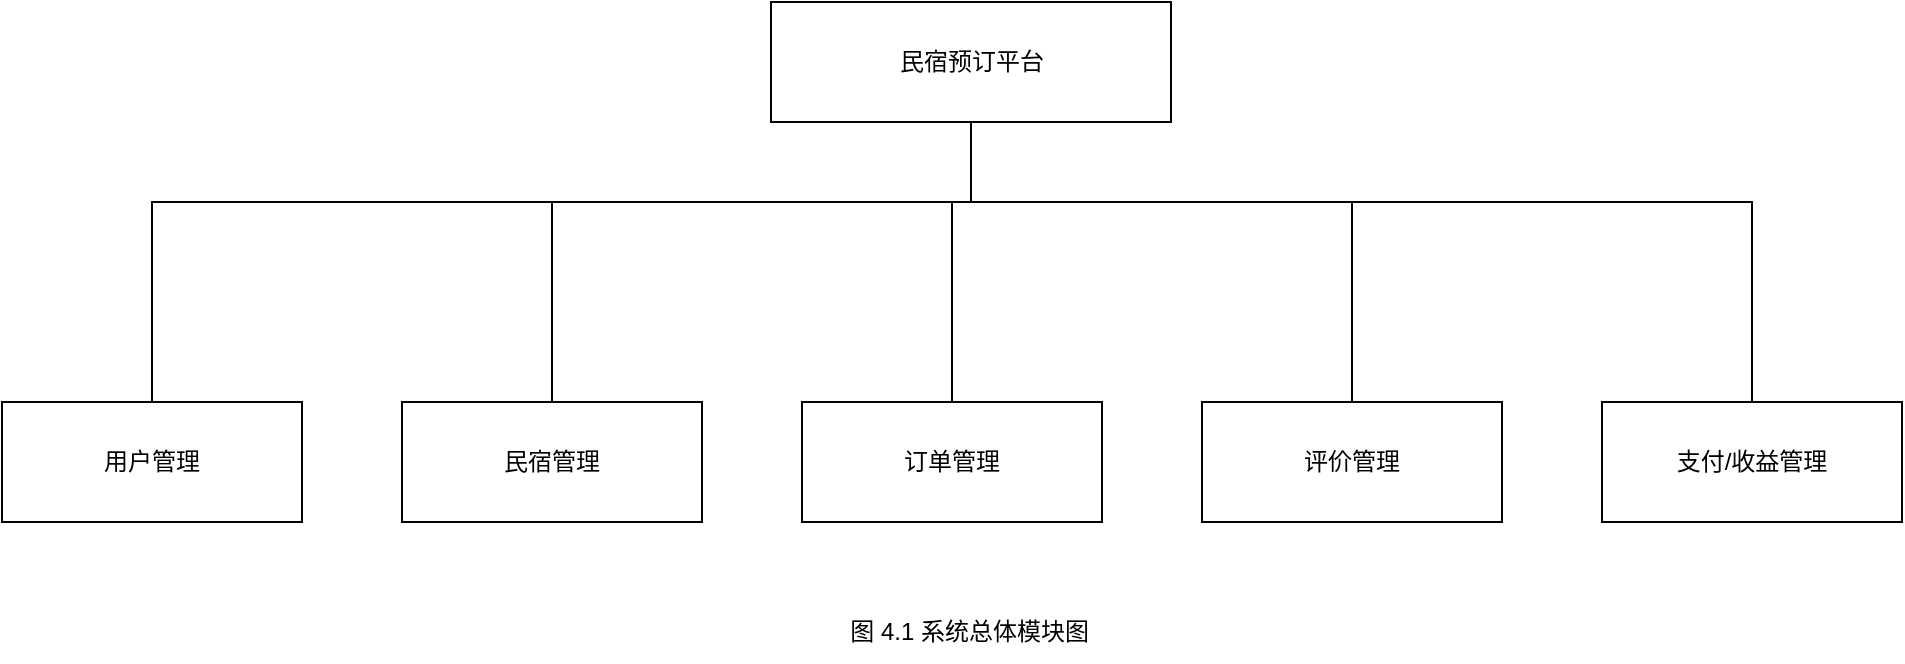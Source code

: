 <mxfile version="26.2.2">
  <diagram id="system_architecture" name="系统总体模块图">
    <mxGraphModel dx="1030" dy="611" grid="1" gridSize="10" guides="1" tooltips="1" connect="1" arrows="1" fold="1" page="1" pageScale="1" pageWidth="1169" pageHeight="827" math="0" shadow="0">
      <root>
        <mxCell id="0" />
        <mxCell id="1" parent="0" />
        <mxCell id="platform" value="民宿预订平台" style="rounded=0;whiteSpace=wrap;html=1;" parent="1" vertex="1">
          <mxGeometry x="484.5" y="100" width="200" height="60" as="geometry" />
        </mxCell>
        <mxCell id="module-user" value="用户管理" style="rounded=0;whiteSpace=wrap;html=1;" parent="1" vertex="1">
          <mxGeometry x="100" y="300" width="150" height="60" as="geometry" />
        </mxCell>
        <mxCell id="module-homestay" value="民宿管理" style="rounded=0;whiteSpace=wrap;html=1;" parent="1" vertex="1">
          <mxGeometry x="300" y="300" width="150" height="60" as="geometry" />
        </mxCell>
        <mxCell id="module-order" value="订单管理" style="rounded=0;whiteSpace=wrap;html=1;" parent="1" vertex="1">
          <mxGeometry x="500" y="300" width="150" height="60" as="geometry" />
        </mxCell>
        <mxCell id="module-review" value="评价管理" style="rounded=0;whiteSpace=wrap;html=1;" parent="1" vertex="1">
          <mxGeometry x="700" y="300" width="150" height="60" as="geometry" />
        </mxCell>
        <mxCell id="module-payment" value="支付/收益管理" style="rounded=0;whiteSpace=wrap;html=1;" parent="1" vertex="1">
          <mxGeometry x="900" y="300" width="150" height="60" as="geometry" />
        </mxCell>
        <mxCell id="conn-user" style="edgeStyle=orthogonalEdgeStyle;rounded=0;orthogonalLoop=1;jettySize=auto;html=1;exitX=0.5;exitY=1;exitDx=0;exitDy=0;entryX=0.5;entryY=0;entryDx=0;entryDy=0;endArrow=none;endFill=0;" parent="1" source="platform" target="module-user" edge="1">
          <mxGeometry relative="1" as="geometry">
            <mxPoint x="584.5" y="160" as="sourcePoint" />
            <mxPoint x="175" y="300" as="targetPoint" />
            <Array as="points">
              <mxPoint x="584.5" y="200" />
              <mxPoint x="175" y="200" />
            </Array>
          </mxGeometry>
        </mxCell>
        <mxCell id="conn-homestay" style="edgeStyle=orthogonalEdgeStyle;rounded=0;orthogonalLoop=1;jettySize=auto;html=1;exitX=0.5;exitY=1;exitDx=0;exitDy=0;entryX=0.5;entryY=0;entryDx=0;entryDy=0;endArrow=none;endFill=0;" parent="1" source="platform" target="module-homestay" edge="1">
          <mxGeometry relative="1" as="geometry">
            <mxPoint x="584.5" y="160" as="sourcePoint" />
            <mxPoint x="375" y="300" as="targetPoint" />
            <Array as="points">
              <mxPoint x="584.5" y="200" />
              <mxPoint x="375" y="200" />
            </Array>
          </mxGeometry>
        </mxCell>
        <mxCell id="conn-order" style="edgeStyle=orthogonalEdgeStyle;rounded=0;orthogonalLoop=1;jettySize=auto;html=1;exitX=0.5;exitY=1;exitDx=0;exitDy=0;entryX=0.5;entryY=0;entryDx=0;entryDy=0;endArrow=none;endFill=0;" parent="1" source="platform" target="module-order" edge="1">
          <mxGeometry relative="1" as="geometry">
            <mxPoint x="584.5" y="160" as="sourcePoint" />
            <mxPoint x="575" y="300" as="targetPoint" />
            <Array as="points">
              <mxPoint x="584.5" y="200" />
              <mxPoint x="575" y="200" />
            </Array>
          </mxGeometry>
        </mxCell>
        <mxCell id="conn-review" style="edgeStyle=orthogonalEdgeStyle;rounded=0;orthogonalLoop=1;jettySize=auto;html=1;exitX=0.5;exitY=1;exitDx=0;exitDy=0;entryX=0.5;entryY=0;entryDx=0;entryDy=0;endArrow=none;endFill=0;" parent="1" source="platform" target="module-review" edge="1">
          <mxGeometry relative="1" as="geometry">
            <mxPoint x="584.5" y="160" as="sourcePoint" />
            <mxPoint x="775" y="300" as="targetPoint" />
            <Array as="points">
              <mxPoint x="584.5" y="200" />
              <mxPoint x="775" y="200" />
            </Array>
          </mxGeometry>
        </mxCell>
        <mxCell id="conn-payment" style="edgeStyle=orthogonalEdgeStyle;rounded=0;orthogonalLoop=1;jettySize=auto;html=1;exitX=0.5;exitY=1;exitDx=0;exitDy=0;entryX=0.5;entryY=0;entryDx=0;entryDy=0;endArrow=none;endFill=0;" parent="1" source="platform" target="module-payment" edge="1">
          <mxGeometry relative="1" as="geometry">
            <mxPoint x="584.5" y="160" as="sourcePoint" />
            <mxPoint x="975" y="300" as="targetPoint" />
            <Array as="points">
              <mxPoint x="584.5" y="200" />
              <mxPoint x="975" y="200" />
            </Array>
          </mxGeometry>
        </mxCell>
        <mxCell id="caption" value="图 4.1 系统总体模块图&amp;nbsp;" style="text;html=1;align=center;verticalAlign=middle;resizable=0;points=[];autosize=1;strokeColor=none;fillColor=none;" parent="1" vertex="1">
          <mxGeometry x="509.5" y="400" width="150" height="30" as="geometry" />
        </mxCell>
      </root>
    </mxGraphModel>
  </diagram>
</mxfile>
